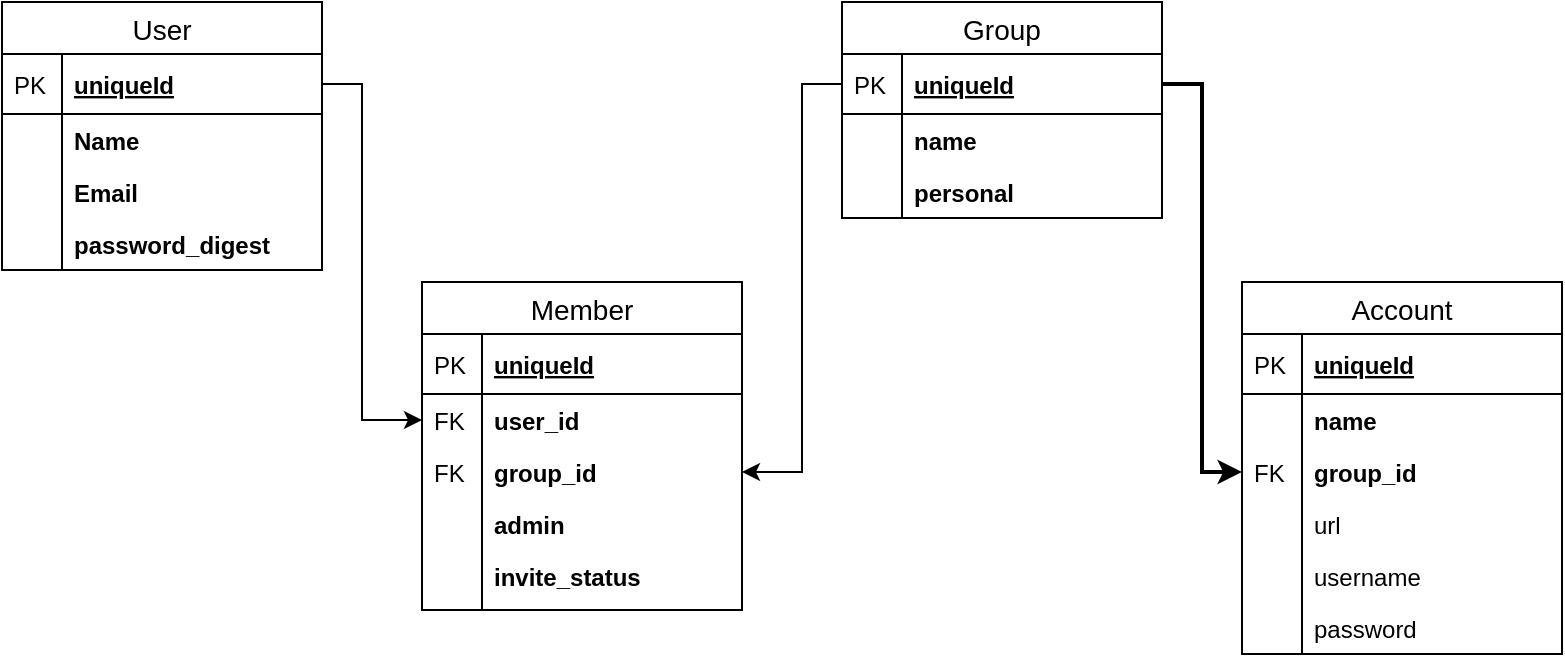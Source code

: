 <mxfile version="13.0.3" type="device"><diagram id="C5RBs43oDa-KdzZeNtuy" name="Page-1"><mxGraphModel dx="1115" dy="795" grid="1" gridSize="10" guides="1" tooltips="1" connect="1" arrows="1" fold="1" page="1" pageScale="1" pageWidth="827" pageHeight="1169" math="0" shadow="0"><root><mxCell id="WIyWlLk6GJQsqaUBKTNV-0"/><mxCell id="WIyWlLk6GJQsqaUBKTNV-1" parent="WIyWlLk6GJQsqaUBKTNV-0"/><mxCell id="D_r6a7sj5GaVaoWDnZSq-82" style="edgeStyle=orthogonalEdgeStyle;rounded=0;orthogonalLoop=1;jettySize=auto;html=1;entryX=0;entryY=0.5;entryDx=0;entryDy=0;strokeWidth=2;" parent="WIyWlLk6GJQsqaUBKTNV-1" source="D_r6a7sj5GaVaoWDnZSq-66" target="D_r6a7sj5GaVaoWDnZSq-76" edge="1"><mxGeometry relative="1" as="geometry"><Array as="points"><mxPoint x="620" y="81"/><mxPoint x="620" y="275"/></Array></mxGeometry></mxCell><mxCell id="D_r6a7sj5GaVaoWDnZSq-7" value="User" style="swimlane;fontStyle=0;childLayout=stackLayout;horizontal=1;startSize=26;horizontalStack=0;resizeParent=1;resizeParentMax=0;resizeLast=0;collapsible=1;marginBottom=0;align=center;fontSize=14;" parent="WIyWlLk6GJQsqaUBKTNV-1" vertex="1"><mxGeometry x="20" y="40" width="160" height="134" as="geometry"/></mxCell><mxCell id="D_r6a7sj5GaVaoWDnZSq-8" value="uniqueId" style="shape=partialRectangle;top=0;left=0;right=0;bottom=1;align=left;verticalAlign=middle;fillColor=none;spacingLeft=34;spacingRight=4;overflow=hidden;rotatable=0;points=[[0,0.5],[1,0.5]];portConstraint=eastwest;dropTarget=0;fontStyle=5;fontSize=12;" parent="D_r6a7sj5GaVaoWDnZSq-7" vertex="1"><mxGeometry y="26" width="160" height="30" as="geometry"/></mxCell><mxCell id="D_r6a7sj5GaVaoWDnZSq-9" value="PK" style="shape=partialRectangle;top=0;left=0;bottom=0;fillColor=none;align=left;verticalAlign=middle;spacingLeft=4;spacingRight=4;overflow=hidden;rotatable=0;points=[];portConstraint=eastwest;part=1;fontSize=12;" parent="D_r6a7sj5GaVaoWDnZSq-8" vertex="1" connectable="0"><mxGeometry width="30" height="30" as="geometry"/></mxCell><mxCell id="efj-BE5MOBggPNlCoeti-3" value="Name" style="shape=partialRectangle;top=0;left=0;right=0;bottom=0;align=left;verticalAlign=top;fillColor=none;spacingLeft=34;spacingRight=4;overflow=hidden;rotatable=0;points=[[0,0.5],[1,0.5]];portConstraint=eastwest;dropTarget=0;fontSize=12;fontStyle=1" parent="D_r6a7sj5GaVaoWDnZSq-7" vertex="1"><mxGeometry y="56" width="160" height="26" as="geometry"/></mxCell><mxCell id="efj-BE5MOBggPNlCoeti-4" value="" style="shape=partialRectangle;top=0;left=0;bottom=0;fillColor=none;align=left;verticalAlign=top;spacingLeft=4;spacingRight=4;overflow=hidden;rotatable=0;points=[];portConstraint=eastwest;part=1;fontSize=12;" parent="efj-BE5MOBggPNlCoeti-3" vertex="1" connectable="0"><mxGeometry width="30" height="26" as="geometry"/></mxCell><mxCell id="D_r6a7sj5GaVaoWDnZSq-10" value="Email" style="shape=partialRectangle;top=0;left=0;right=0;bottom=0;align=left;verticalAlign=top;fillColor=none;spacingLeft=34;spacingRight=4;overflow=hidden;rotatable=0;points=[[0,0.5],[1,0.5]];portConstraint=eastwest;dropTarget=0;fontSize=12;fontStyle=1" parent="D_r6a7sj5GaVaoWDnZSq-7" vertex="1"><mxGeometry y="82" width="160" height="26" as="geometry"/></mxCell><mxCell id="D_r6a7sj5GaVaoWDnZSq-11" value="" style="shape=partialRectangle;top=0;left=0;bottom=0;fillColor=none;align=left;verticalAlign=top;spacingLeft=4;spacingRight=4;overflow=hidden;rotatable=0;points=[];portConstraint=eastwest;part=1;fontSize=12;" parent="D_r6a7sj5GaVaoWDnZSq-10" vertex="1" connectable="0"><mxGeometry width="30" height="26" as="geometry"/></mxCell><mxCell id="D_r6a7sj5GaVaoWDnZSq-12" value="password_digest" style="shape=partialRectangle;top=0;left=0;right=0;bottom=0;align=left;verticalAlign=top;fillColor=none;spacingLeft=34;spacingRight=4;overflow=hidden;rotatable=0;points=[[0,0.5],[1,0.5]];portConstraint=eastwest;dropTarget=0;fontSize=12;fontStyle=1" parent="D_r6a7sj5GaVaoWDnZSq-7" vertex="1"><mxGeometry y="108" width="160" height="26" as="geometry"/></mxCell><mxCell id="D_r6a7sj5GaVaoWDnZSq-13" value="" style="shape=partialRectangle;top=0;left=0;bottom=0;fillColor=none;align=left;verticalAlign=top;spacingLeft=4;spacingRight=4;overflow=hidden;rotatable=0;points=[];portConstraint=eastwest;part=1;fontSize=12;" parent="D_r6a7sj5GaVaoWDnZSq-12" vertex="1" connectable="0"><mxGeometry width="30" height="26" as="geometry"/></mxCell><mxCell id="JlzrbtS3uWj_j3DomO2I-5" style="edgeStyle=orthogonalEdgeStyle;rounded=0;orthogonalLoop=1;jettySize=auto;html=1;exitX=0;exitY=0.5;exitDx=0;exitDy=0;" edge="1" parent="WIyWlLk6GJQsqaUBKTNV-1" source="D_r6a7sj5GaVaoWDnZSq-66" target="KAxq7r91oBYhBGat-4sN-5"><mxGeometry relative="1" as="geometry"><Array as="points"><mxPoint x="420" y="81"/><mxPoint x="420" y="275"/></Array></mxGeometry></mxCell><mxCell id="JlzrbtS3uWj_j3DomO2I-6" style="edgeStyle=orthogonalEdgeStyle;rounded=0;orthogonalLoop=1;jettySize=auto;html=1;exitX=1;exitY=0.5;exitDx=0;exitDy=0;" edge="1" parent="WIyWlLk6GJQsqaUBKTNV-1" source="D_r6a7sj5GaVaoWDnZSq-8" target="KAxq7r91oBYhBGat-4sN-3"><mxGeometry relative="1" as="geometry"><Array as="points"><mxPoint x="200" y="81"/><mxPoint x="200" y="249"/></Array></mxGeometry></mxCell><mxCell id="KAxq7r91oBYhBGat-4sN-0" value="Member" style="swimlane;fontStyle=0;childLayout=stackLayout;horizontal=1;startSize=26;horizontalStack=0;resizeParent=1;resizeParentMax=0;resizeLast=0;collapsible=1;marginBottom=0;align=center;fontSize=14;" parent="WIyWlLk6GJQsqaUBKTNV-1" vertex="1"><mxGeometry x="230" y="180" width="160" height="164" as="geometry"/></mxCell><mxCell id="KAxq7r91oBYhBGat-4sN-1" value="uniqueId" style="shape=partialRectangle;top=0;left=0;right=0;bottom=1;align=left;verticalAlign=middle;fillColor=none;spacingLeft=34;spacingRight=4;overflow=hidden;rotatable=0;points=[[0,0.5],[1,0.5]];portConstraint=eastwest;dropTarget=0;fontStyle=5;fontSize=12;" parent="KAxq7r91oBYhBGat-4sN-0" vertex="1"><mxGeometry y="26" width="160" height="30" as="geometry"/></mxCell><mxCell id="KAxq7r91oBYhBGat-4sN-2" value="PK" style="shape=partialRectangle;top=0;left=0;bottom=0;fillColor=none;align=left;verticalAlign=middle;spacingLeft=4;spacingRight=4;overflow=hidden;rotatable=0;points=[];portConstraint=eastwest;part=1;fontSize=12;" parent="KAxq7r91oBYhBGat-4sN-1" vertex="1" connectable="0"><mxGeometry width="30" height="30" as="geometry"/></mxCell><mxCell id="KAxq7r91oBYhBGat-4sN-3" value="user_id" style="shape=partialRectangle;top=0;left=0;right=0;bottom=0;align=left;verticalAlign=top;fillColor=none;spacingLeft=34;spacingRight=4;overflow=hidden;rotatable=0;points=[[0,0.5],[1,0.5]];portConstraint=eastwest;dropTarget=0;fontSize=12;fontStyle=1" parent="KAxq7r91oBYhBGat-4sN-0" vertex="1"><mxGeometry y="56" width="160" height="26" as="geometry"/></mxCell><mxCell id="KAxq7r91oBYhBGat-4sN-4" value="FK" style="shape=partialRectangle;top=0;left=0;bottom=0;fillColor=none;align=left;verticalAlign=top;spacingLeft=4;spacingRight=4;overflow=hidden;rotatable=0;points=[];portConstraint=eastwest;part=1;fontSize=12;" parent="KAxq7r91oBYhBGat-4sN-3" vertex="1" connectable="0"><mxGeometry width="30" height="26" as="geometry"/></mxCell><mxCell id="KAxq7r91oBYhBGat-4sN-5" value="group_id" style="shape=partialRectangle;top=0;left=0;right=0;bottom=0;align=left;verticalAlign=top;fillColor=none;spacingLeft=34;spacingRight=4;overflow=hidden;rotatable=0;points=[[0,0.5],[1,0.5]];portConstraint=eastwest;dropTarget=0;fontSize=12;fontStyle=1" parent="KAxq7r91oBYhBGat-4sN-0" vertex="1"><mxGeometry y="82" width="160" height="26" as="geometry"/></mxCell><mxCell id="KAxq7r91oBYhBGat-4sN-6" value="FK" style="shape=partialRectangle;top=0;left=0;bottom=0;fillColor=none;align=left;verticalAlign=top;spacingLeft=4;spacingRight=4;overflow=hidden;rotatable=0;points=[];portConstraint=eastwest;part=1;fontSize=12;" parent="KAxq7r91oBYhBGat-4sN-5" vertex="1" connectable="0"><mxGeometry width="30" height="26" as="geometry"/></mxCell><mxCell id="KAxq7r91oBYhBGat-4sN-11" value="admin" style="shape=partialRectangle;top=0;left=0;right=0;bottom=0;align=left;verticalAlign=top;fillColor=none;spacingLeft=34;spacingRight=4;overflow=hidden;rotatable=0;points=[[0,0.5],[1,0.5]];portConstraint=eastwest;dropTarget=0;fontSize=12;fontStyle=1" parent="KAxq7r91oBYhBGat-4sN-0" vertex="1"><mxGeometry y="108" width="160" height="26" as="geometry"/></mxCell><mxCell id="KAxq7r91oBYhBGat-4sN-12" value="" style="shape=partialRectangle;top=0;left=0;bottom=0;fillColor=none;align=left;verticalAlign=top;spacingLeft=4;spacingRight=4;overflow=hidden;rotatable=0;points=[];portConstraint=eastwest;part=1;fontSize=12;" parent="KAxq7r91oBYhBGat-4sN-11" vertex="1" connectable="0"><mxGeometry width="30" height="26" as="geometry"/></mxCell><mxCell id="KAxq7r91oBYhBGat-4sN-13" value="invite_status" style="shape=partialRectangle;top=0;left=0;right=0;bottom=0;align=left;verticalAlign=top;fillColor=none;spacingLeft=34;spacingRight=4;overflow=hidden;rotatable=0;points=[[0,0.5],[1,0.5]];portConstraint=eastwest;dropTarget=0;fontSize=12;fontStyle=1" parent="KAxq7r91oBYhBGat-4sN-0" vertex="1"><mxGeometry y="134" width="160" height="30" as="geometry"/></mxCell><mxCell id="KAxq7r91oBYhBGat-4sN-14" value="" style="shape=partialRectangle;top=0;left=0;bottom=0;fillColor=none;align=left;verticalAlign=top;spacingLeft=4;spacingRight=4;overflow=hidden;rotatable=0;points=[];portConstraint=eastwest;part=1;fontSize=12;" parent="KAxq7r91oBYhBGat-4sN-13" vertex="1" connectable="0"><mxGeometry width="30" height="30.0" as="geometry"/></mxCell><mxCell id="D_r6a7sj5GaVaoWDnZSq-65" value="Group" style="swimlane;fontStyle=0;childLayout=stackLayout;horizontal=1;startSize=26;horizontalStack=0;resizeParent=1;resizeParentMax=0;resizeLast=0;collapsible=1;marginBottom=0;align=center;fontSize=14;" parent="WIyWlLk6GJQsqaUBKTNV-1" vertex="1"><mxGeometry x="440" y="40" width="160" height="108" as="geometry"/></mxCell><mxCell id="D_r6a7sj5GaVaoWDnZSq-66" value="uniqueId" style="shape=partialRectangle;top=0;left=0;right=0;bottom=1;align=left;verticalAlign=middle;fillColor=none;spacingLeft=34;spacingRight=4;overflow=hidden;rotatable=0;points=[[0,0.5],[1,0.5]];portConstraint=eastwest;dropTarget=0;fontStyle=5;fontSize=12;" parent="D_r6a7sj5GaVaoWDnZSq-65" vertex="1"><mxGeometry y="26" width="160" height="30" as="geometry"/></mxCell><mxCell id="D_r6a7sj5GaVaoWDnZSq-67" value="PK" style="shape=partialRectangle;top=0;left=0;bottom=0;fillColor=none;align=left;verticalAlign=middle;spacingLeft=4;spacingRight=4;overflow=hidden;rotatable=0;points=[];portConstraint=eastwest;part=1;fontSize=12;" parent="D_r6a7sj5GaVaoWDnZSq-66" vertex="1" connectable="0"><mxGeometry width="30" height="30" as="geometry"/></mxCell><mxCell id="D_r6a7sj5GaVaoWDnZSq-68" value="name" style="shape=partialRectangle;top=0;left=0;right=0;bottom=0;align=left;verticalAlign=top;fillColor=none;spacingLeft=34;spacingRight=4;overflow=hidden;rotatable=0;points=[[0,0.5],[1,0.5]];portConstraint=eastwest;dropTarget=0;fontSize=12;fontStyle=1" parent="D_r6a7sj5GaVaoWDnZSq-65" vertex="1"><mxGeometry y="56" width="160" height="26" as="geometry"/></mxCell><mxCell id="D_r6a7sj5GaVaoWDnZSq-69" value="" style="shape=partialRectangle;top=0;left=0;bottom=0;fillColor=none;align=left;verticalAlign=top;spacingLeft=4;spacingRight=4;overflow=hidden;rotatable=0;points=[];portConstraint=eastwest;part=1;fontSize=12;" parent="D_r6a7sj5GaVaoWDnZSq-68" vertex="1" connectable="0"><mxGeometry width="30" height="26" as="geometry"/></mxCell><mxCell id="-ezfGvfKrlaBR_AeOEZn-0" value="personal" style="shape=partialRectangle;top=0;left=0;right=0;bottom=0;align=left;verticalAlign=top;fillColor=none;spacingLeft=34;spacingRight=4;overflow=hidden;rotatable=0;points=[[0,0.5],[1,0.5]];portConstraint=eastwest;dropTarget=0;fontSize=12;fontStyle=1" parent="D_r6a7sj5GaVaoWDnZSq-65" vertex="1"><mxGeometry y="82" width="160" height="26" as="geometry"/></mxCell><mxCell id="-ezfGvfKrlaBR_AeOEZn-1" value="" style="shape=partialRectangle;top=0;left=0;bottom=0;fillColor=none;align=left;verticalAlign=top;spacingLeft=4;spacingRight=4;overflow=hidden;rotatable=0;points=[];portConstraint=eastwest;part=1;fontSize=12;" parent="-ezfGvfKrlaBR_AeOEZn-0" vertex="1" connectable="0"><mxGeometry width="30" height="26" as="geometry"/></mxCell><mxCell id="D_r6a7sj5GaVaoWDnZSq-49" value="Account" style="swimlane;fontStyle=0;childLayout=stackLayout;horizontal=1;startSize=26;horizontalStack=0;resizeParent=1;resizeParentMax=0;resizeLast=0;collapsible=1;marginBottom=0;align=center;fontSize=14;" parent="WIyWlLk6GJQsqaUBKTNV-1" vertex="1"><mxGeometry x="640" y="180" width="160" height="186" as="geometry"/></mxCell><mxCell id="D_r6a7sj5GaVaoWDnZSq-50" value="uniqueId" style="shape=partialRectangle;top=0;left=0;right=0;bottom=1;align=left;verticalAlign=middle;fillColor=none;spacingLeft=34;spacingRight=4;overflow=hidden;rotatable=0;points=[[0,0.5],[1,0.5]];portConstraint=eastwest;dropTarget=0;fontStyle=5;fontSize=12;" parent="D_r6a7sj5GaVaoWDnZSq-49" vertex="1"><mxGeometry y="26" width="160" height="30" as="geometry"/></mxCell><mxCell id="D_r6a7sj5GaVaoWDnZSq-51" value="PK" style="shape=partialRectangle;top=0;left=0;bottom=0;fillColor=none;align=left;verticalAlign=middle;spacingLeft=4;spacingRight=4;overflow=hidden;rotatable=0;points=[];portConstraint=eastwest;part=1;fontSize=12;" parent="D_r6a7sj5GaVaoWDnZSq-50" vertex="1" connectable="0"><mxGeometry width="30" height="30" as="geometry"/></mxCell><mxCell id="D_r6a7sj5GaVaoWDnZSq-52" value="name" style="shape=partialRectangle;top=0;left=0;right=0;bottom=0;align=left;verticalAlign=top;fillColor=none;spacingLeft=34;spacingRight=4;overflow=hidden;rotatable=0;points=[[0,0.5],[1,0.5]];portConstraint=eastwest;dropTarget=0;fontSize=12;fontStyle=1" parent="D_r6a7sj5GaVaoWDnZSq-49" vertex="1"><mxGeometry y="56" width="160" height="26" as="geometry"/></mxCell><mxCell id="D_r6a7sj5GaVaoWDnZSq-53" value="" style="shape=partialRectangle;top=0;left=0;bottom=0;fillColor=none;align=left;verticalAlign=top;spacingLeft=4;spacingRight=4;overflow=hidden;rotatable=0;points=[];portConstraint=eastwest;part=1;fontSize=12;" parent="D_r6a7sj5GaVaoWDnZSq-52" vertex="1" connectable="0"><mxGeometry width="30" height="26" as="geometry"/></mxCell><mxCell id="D_r6a7sj5GaVaoWDnZSq-76" value="group_id" style="shape=partialRectangle;top=0;left=0;right=0;bottom=0;align=left;verticalAlign=top;fillColor=none;spacingLeft=34;spacingRight=4;overflow=hidden;rotatable=0;points=[[0,0.5],[1,0.5]];portConstraint=eastwest;dropTarget=0;fontSize=12;fontStyle=1" parent="D_r6a7sj5GaVaoWDnZSq-49" vertex="1"><mxGeometry y="82" width="160" height="26" as="geometry"/></mxCell><mxCell id="D_r6a7sj5GaVaoWDnZSq-77" value="FK" style="shape=partialRectangle;top=0;left=0;bottom=0;fillColor=none;align=left;verticalAlign=top;spacingLeft=4;spacingRight=4;overflow=hidden;rotatable=0;points=[];portConstraint=eastwest;part=1;fontSize=12;" parent="D_r6a7sj5GaVaoWDnZSq-76" vertex="1" connectable="0"><mxGeometry width="30" height="26" as="geometry"/></mxCell><mxCell id="D_r6a7sj5GaVaoWDnZSq-54" value="url" style="shape=partialRectangle;top=0;left=0;right=0;bottom=0;align=left;verticalAlign=top;fillColor=none;spacingLeft=34;spacingRight=4;overflow=hidden;rotatable=0;points=[[0,0.5],[1,0.5]];portConstraint=eastwest;dropTarget=0;fontSize=12;" parent="D_r6a7sj5GaVaoWDnZSq-49" vertex="1"><mxGeometry y="108" width="160" height="26" as="geometry"/></mxCell><mxCell id="D_r6a7sj5GaVaoWDnZSq-55" value="" style="shape=partialRectangle;top=0;left=0;bottom=0;fillColor=none;align=left;verticalAlign=top;spacingLeft=4;spacingRight=4;overflow=hidden;rotatable=0;points=[];portConstraint=eastwest;part=1;fontSize=12;" parent="D_r6a7sj5GaVaoWDnZSq-54" vertex="1" connectable="0"><mxGeometry width="30" height="26" as="geometry"/></mxCell><mxCell id="D_r6a7sj5GaVaoWDnZSq-56" value="username" style="shape=partialRectangle;top=0;left=0;right=0;bottom=0;align=left;verticalAlign=top;fillColor=none;spacingLeft=34;spacingRight=4;overflow=hidden;rotatable=0;points=[[0,0.5],[1,0.5]];portConstraint=eastwest;dropTarget=0;fontSize=12;" parent="D_r6a7sj5GaVaoWDnZSq-49" vertex="1"><mxGeometry y="134" width="160" height="26" as="geometry"/></mxCell><mxCell id="D_r6a7sj5GaVaoWDnZSq-57" value="" style="shape=partialRectangle;top=0;left=0;bottom=0;fillColor=none;align=left;verticalAlign=top;spacingLeft=4;spacingRight=4;overflow=hidden;rotatable=0;points=[];portConstraint=eastwest;part=1;fontSize=12;" parent="D_r6a7sj5GaVaoWDnZSq-56" vertex="1" connectable="0"><mxGeometry width="30" height="26" as="geometry"/></mxCell><mxCell id="D_r6a7sj5GaVaoWDnZSq-60" value="password" style="shape=partialRectangle;top=0;left=0;right=0;bottom=0;align=left;verticalAlign=top;fillColor=none;spacingLeft=34;spacingRight=4;overflow=hidden;rotatable=0;points=[[0,0.5],[1,0.5]];portConstraint=eastwest;dropTarget=0;fontSize=12;" parent="D_r6a7sj5GaVaoWDnZSq-49" vertex="1"><mxGeometry y="160" width="160" height="26" as="geometry"/></mxCell><mxCell id="D_r6a7sj5GaVaoWDnZSq-61" value="" style="shape=partialRectangle;top=0;left=0;bottom=0;fillColor=none;align=left;verticalAlign=top;spacingLeft=4;spacingRight=4;overflow=hidden;rotatable=0;points=[];portConstraint=eastwest;part=1;fontSize=12;" parent="D_r6a7sj5GaVaoWDnZSq-60" vertex="1" connectable="0"><mxGeometry width="30" height="26" as="geometry"/></mxCell></root></mxGraphModel></diagram></mxfile>